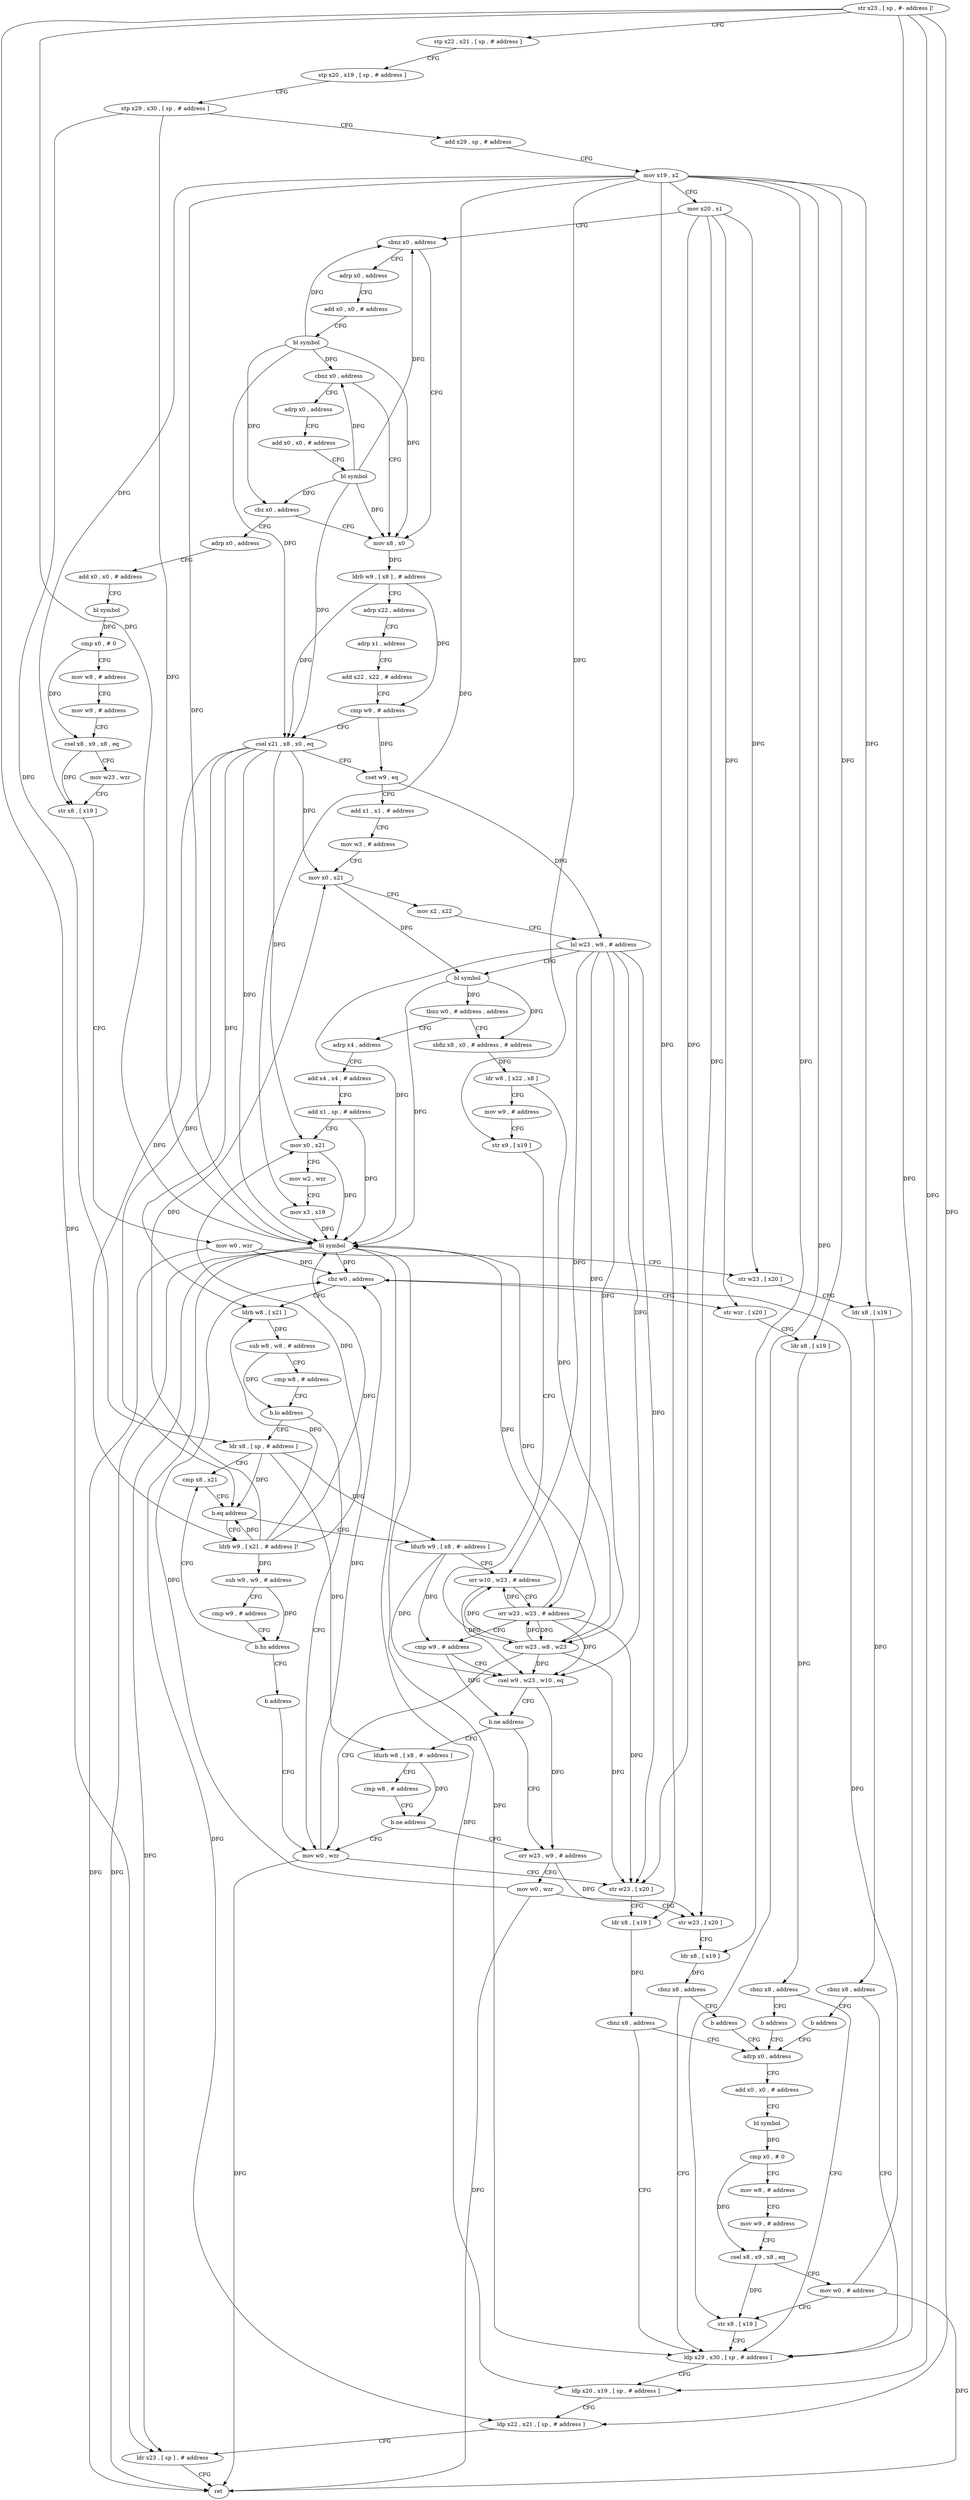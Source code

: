 digraph "func" {
"4226316" [label = "str x23 , [ sp , #- address ]!" ]
"4226320" [label = "stp x22 , x21 , [ sp , # address ]" ]
"4226324" [label = "stp x20 , x19 , [ sp , # address ]" ]
"4226328" [label = "stp x29 , x30 , [ sp , # address ]" ]
"4226332" [label = "add x29 , sp , # address" ]
"4226336" [label = "mov x19 , x2" ]
"4226340" [label = "mov x20 , x1" ]
"4226344" [label = "cbnz x0 , address" ]
"4226380" [label = "mov x8 , x0" ]
"4226348" [label = "adrp x0 , address" ]
"4226384" [label = "ldrb w9 , [ x8 ] , # address" ]
"4226388" [label = "adrp x22 , address" ]
"4226392" [label = "adrp x1 , address" ]
"4226396" [label = "add x22 , x22 , # address" ]
"4226400" [label = "cmp w9 , # address" ]
"4226404" [label = "csel x21 , x8 , x0 , eq" ]
"4226408" [label = "cset w9 , eq" ]
"4226412" [label = "add x1 , x1 , # address" ]
"4226416" [label = "mov w3 , # address" ]
"4226420" [label = "mov x0 , x21" ]
"4226424" [label = "mov x2 , x22" ]
"4226428" [label = "lsl w23 , w9 , # address" ]
"4226432" [label = "bl symbol" ]
"4226436" [label = "tbnz w0 , # address , address" ]
"4226532" [label = "adrp x4 , address" ]
"4226440" [label = "sbfiz x8 , x0 , # address , # address" ]
"4226352" [label = "add x0 , x0 , # address" ]
"4226356" [label = "bl symbol" ]
"4226360" [label = "cbnz x0 , address" ]
"4226364" [label = "adrp x0 , address" ]
"4226536" [label = "add x4 , x4 , # address" ]
"4226540" [label = "add x1 , sp , # address" ]
"4226544" [label = "mov x0 , x21" ]
"4226548" [label = "mov w2 , wzr" ]
"4226552" [label = "mov x3 , x19" ]
"4226556" [label = "bl symbol" ]
"4226560" [label = "cbz w0 , address" ]
"4226580" [label = "ldrb w8 , [ x21 ]" ]
"4226564" [label = "str wzr , [ x20 ]" ]
"4226444" [label = "ldr w8 , [ x22 , x8 ]" ]
"4226448" [label = "mov w9 , # address" ]
"4226452" [label = "str x9 , [ x19 ]" ]
"4226456" [label = "orr w23 , w8 , w23" ]
"4226460" [label = "mov w0 , wzr" ]
"4226368" [label = "add x0 , x0 , # address" ]
"4226372" [label = "bl symbol" ]
"4226376" [label = "cbz x0 , address" ]
"4226628" [label = "adrp x0 , address" ]
"4226584" [label = "sub w8 , w8 , # address" ]
"4226588" [label = "cmp w8 , # address" ]
"4226592" [label = "b.lo address" ]
"4226596" [label = "ldr x8 , [ sp , # address ]" ]
"4226568" [label = "ldr x8 , [ x19 ]" ]
"4226572" [label = "cbnz x8 , address" ]
"4226512" [label = "ldp x29 , x30 , [ sp , # address ]" ]
"4226576" [label = "b address" ]
"4226516" [label = "ldp x20 , x19 , [ sp , # address ]" ]
"4226520" [label = "ldp x22 , x21 , [ sp , # address ]" ]
"4226524" [label = "ldr x23 , [ sp ] , # address" ]
"4226528" [label = "ret" ]
"4226476" [label = "adrp x0 , address" ]
"4226480" [label = "add x0 , x0 , # address" ]
"4226484" [label = "bl symbol" ]
"4226488" [label = "cmp x0 , # 0" ]
"4226492" [label = "mov w8 , # address" ]
"4226496" [label = "mov w9 , # address" ]
"4226500" [label = "csel x8 , x9 , x8 , eq" ]
"4226504" [label = "mov w0 , # address" ]
"4226508" [label = "str x8 , [ x19 ]" ]
"4226632" [label = "add x0 , x0 , # address" ]
"4226636" [label = "bl symbol" ]
"4226640" [label = "cmp x0 , # 0" ]
"4226644" [label = "mov w8 , # address" ]
"4226648" [label = "mov w9 , # address" ]
"4226652" [label = "csel x8 , x9 , x8 , eq" ]
"4226656" [label = "mov w23 , wzr" ]
"4226660" [label = "str x8 , [ x19 ]" ]
"4226664" [label = "mov w0 , wzr" ]
"4226668" [label = "str w23 , [ x20 ]" ]
"4226672" [label = "ldr x8 , [ x19 ]" ]
"4226676" [label = "cbnz x8 , address" ]
"4226680" [label = "b address" ]
"4226464" [label = "str w23 , [ x20 ]" ]
"4226468" [label = "ldr x8 , [ x19 ]" ]
"4226472" [label = "cbnz x8 , address" ]
"4226600" [label = "cmp x8 , x21" ]
"4226684" [label = "ldurb w9 , [ x8 , #- address ]" ]
"4226688" [label = "orr w10 , w23 , # address" ]
"4226692" [label = "orr w23 , w23 , # address" ]
"4226696" [label = "cmp w9 , # address" ]
"4226700" [label = "csel w9 , w23 , w10 , eq" ]
"4226704" [label = "b.ne address" ]
"4226720" [label = "orr w23 , w9 , # address" ]
"4226708" [label = "ldurb w8 , [ x8 , #- address ]" ]
"4226608" [label = "ldrb w9 , [ x21 , # address ]!" ]
"4226612" [label = "sub w9 , w9 , # address" ]
"4226616" [label = "cmp w9 , # address" ]
"4226620" [label = "b.hs address" ]
"4226624" [label = "b address" ]
"4226724" [label = "mov w0 , wzr" ]
"4226728" [label = "str w23 , [ x20 ]" ]
"4226732" [label = "ldr x8 , [ x19 ]" ]
"4226736" [label = "cbnz x8 , address" ]
"4226740" [label = "b address" ]
"4226712" [label = "cmp w8 , # address" ]
"4226716" [label = "b.ne address" ]
"4226604" [label = "b.eq address" ]
"4226316" -> "4226320" [ label = "CFG" ]
"4226316" -> "4226512" [ label = "DFG" ]
"4226316" -> "4226516" [ label = "DFG" ]
"4226316" -> "4226520" [ label = "DFG" ]
"4226316" -> "4226524" [ label = "DFG" ]
"4226316" -> "4226556" [ label = "DFG" ]
"4226320" -> "4226324" [ label = "CFG" ]
"4226324" -> "4226328" [ label = "CFG" ]
"4226328" -> "4226332" [ label = "CFG" ]
"4226328" -> "4226596" [ label = "DFG" ]
"4226328" -> "4226556" [ label = "DFG" ]
"4226332" -> "4226336" [ label = "CFG" ]
"4226336" -> "4226340" [ label = "CFG" ]
"4226336" -> "4226660" [ label = "DFG" ]
"4226336" -> "4226672" [ label = "DFG" ]
"4226336" -> "4226552" [ label = "DFG" ]
"4226336" -> "4226556" [ label = "DFG" ]
"4226336" -> "4226452" [ label = "DFG" ]
"4226336" -> "4226568" [ label = "DFG" ]
"4226336" -> "4226468" [ label = "DFG" ]
"4226336" -> "4226508" [ label = "DFG" ]
"4226336" -> "4226732" [ label = "DFG" ]
"4226340" -> "4226344" [ label = "CFG" ]
"4226340" -> "4226668" [ label = "DFG" ]
"4226340" -> "4226564" [ label = "DFG" ]
"4226340" -> "4226464" [ label = "DFG" ]
"4226340" -> "4226728" [ label = "DFG" ]
"4226344" -> "4226380" [ label = "CFG" ]
"4226344" -> "4226348" [ label = "CFG" ]
"4226380" -> "4226384" [ label = "DFG" ]
"4226348" -> "4226352" [ label = "CFG" ]
"4226384" -> "4226388" [ label = "CFG" ]
"4226384" -> "4226400" [ label = "DFG" ]
"4226384" -> "4226404" [ label = "DFG" ]
"4226388" -> "4226392" [ label = "CFG" ]
"4226392" -> "4226396" [ label = "CFG" ]
"4226396" -> "4226400" [ label = "CFG" ]
"4226400" -> "4226404" [ label = "CFG" ]
"4226400" -> "4226408" [ label = "DFG" ]
"4226404" -> "4226408" [ label = "CFG" ]
"4226404" -> "4226420" [ label = "DFG" ]
"4226404" -> "4226544" [ label = "DFG" ]
"4226404" -> "4226556" [ label = "DFG" ]
"4226404" -> "4226580" [ label = "DFG" ]
"4226404" -> "4226604" [ label = "DFG" ]
"4226404" -> "4226608" [ label = "DFG" ]
"4226408" -> "4226412" [ label = "CFG" ]
"4226408" -> "4226428" [ label = "DFG" ]
"4226412" -> "4226416" [ label = "CFG" ]
"4226416" -> "4226420" [ label = "CFG" ]
"4226420" -> "4226424" [ label = "CFG" ]
"4226420" -> "4226432" [ label = "DFG" ]
"4226424" -> "4226428" [ label = "CFG" ]
"4226428" -> "4226432" [ label = "CFG" ]
"4226428" -> "4226556" [ label = "DFG" ]
"4226428" -> "4226456" [ label = "DFG" ]
"4226428" -> "4226464" [ label = "DFG" ]
"4226428" -> "4226688" [ label = "DFG" ]
"4226428" -> "4226692" [ label = "DFG" ]
"4226428" -> "4226700" [ label = "DFG" ]
"4226432" -> "4226436" [ label = "DFG" ]
"4226432" -> "4226440" [ label = "DFG" ]
"4226432" -> "4226556" [ label = "DFG" ]
"4226436" -> "4226532" [ label = "CFG" ]
"4226436" -> "4226440" [ label = "CFG" ]
"4226532" -> "4226536" [ label = "CFG" ]
"4226440" -> "4226444" [ label = "DFG" ]
"4226352" -> "4226356" [ label = "CFG" ]
"4226356" -> "4226360" [ label = "DFG" ]
"4226356" -> "4226344" [ label = "DFG" ]
"4226356" -> "4226380" [ label = "DFG" ]
"4226356" -> "4226404" [ label = "DFG" ]
"4226356" -> "4226376" [ label = "DFG" ]
"4226360" -> "4226380" [ label = "CFG" ]
"4226360" -> "4226364" [ label = "CFG" ]
"4226364" -> "4226368" [ label = "CFG" ]
"4226536" -> "4226540" [ label = "CFG" ]
"4226540" -> "4226544" [ label = "CFG" ]
"4226540" -> "4226556" [ label = "DFG" ]
"4226544" -> "4226548" [ label = "CFG" ]
"4226544" -> "4226556" [ label = "DFG" ]
"4226548" -> "4226552" [ label = "CFG" ]
"4226552" -> "4226556" [ label = "DFG" ]
"4226556" -> "4226560" [ label = "DFG" ]
"4226556" -> "4226528" [ label = "DFG" ]
"4226556" -> "4226512" [ label = "DFG" ]
"4226556" -> "4226516" [ label = "DFG" ]
"4226556" -> "4226520" [ label = "DFG" ]
"4226556" -> "4226524" [ label = "DFG" ]
"4226560" -> "4226580" [ label = "CFG" ]
"4226560" -> "4226564" [ label = "CFG" ]
"4226580" -> "4226584" [ label = "DFG" ]
"4226564" -> "4226568" [ label = "CFG" ]
"4226444" -> "4226448" [ label = "CFG" ]
"4226444" -> "4226456" [ label = "DFG" ]
"4226448" -> "4226452" [ label = "CFG" ]
"4226452" -> "4226456" [ label = "CFG" ]
"4226456" -> "4226460" [ label = "CFG" ]
"4226456" -> "4226556" [ label = "DFG" ]
"4226456" -> "4226464" [ label = "DFG" ]
"4226456" -> "4226688" [ label = "DFG" ]
"4226456" -> "4226692" [ label = "DFG" ]
"4226456" -> "4226700" [ label = "DFG" ]
"4226460" -> "4226464" [ label = "CFG" ]
"4226460" -> "4226560" [ label = "DFG" ]
"4226460" -> "4226528" [ label = "DFG" ]
"4226368" -> "4226372" [ label = "CFG" ]
"4226372" -> "4226376" [ label = "DFG" ]
"4226372" -> "4226344" [ label = "DFG" ]
"4226372" -> "4226380" [ label = "DFG" ]
"4226372" -> "4226360" [ label = "DFG" ]
"4226372" -> "4226404" [ label = "DFG" ]
"4226376" -> "4226628" [ label = "CFG" ]
"4226376" -> "4226380" [ label = "CFG" ]
"4226628" -> "4226632" [ label = "CFG" ]
"4226584" -> "4226588" [ label = "CFG" ]
"4226584" -> "4226592" [ label = "DFG" ]
"4226588" -> "4226592" [ label = "CFG" ]
"4226592" -> "4226460" [ label = "CFG" ]
"4226592" -> "4226596" [ label = "CFG" ]
"4226596" -> "4226600" [ label = "CFG" ]
"4226596" -> "4226604" [ label = "DFG" ]
"4226596" -> "4226684" [ label = "DFG" ]
"4226596" -> "4226708" [ label = "DFG" ]
"4226568" -> "4226572" [ label = "DFG" ]
"4226572" -> "4226512" [ label = "CFG" ]
"4226572" -> "4226576" [ label = "CFG" ]
"4226512" -> "4226516" [ label = "CFG" ]
"4226576" -> "4226476" [ label = "CFG" ]
"4226516" -> "4226520" [ label = "CFG" ]
"4226520" -> "4226524" [ label = "CFG" ]
"4226524" -> "4226528" [ label = "CFG" ]
"4226476" -> "4226480" [ label = "CFG" ]
"4226480" -> "4226484" [ label = "CFG" ]
"4226484" -> "4226488" [ label = "DFG" ]
"4226488" -> "4226492" [ label = "CFG" ]
"4226488" -> "4226500" [ label = "DFG" ]
"4226492" -> "4226496" [ label = "CFG" ]
"4226496" -> "4226500" [ label = "CFG" ]
"4226500" -> "4226504" [ label = "CFG" ]
"4226500" -> "4226508" [ label = "DFG" ]
"4226504" -> "4226508" [ label = "CFG" ]
"4226504" -> "4226560" [ label = "DFG" ]
"4226504" -> "4226528" [ label = "DFG" ]
"4226508" -> "4226512" [ label = "CFG" ]
"4226632" -> "4226636" [ label = "CFG" ]
"4226636" -> "4226640" [ label = "DFG" ]
"4226640" -> "4226644" [ label = "CFG" ]
"4226640" -> "4226652" [ label = "DFG" ]
"4226644" -> "4226648" [ label = "CFG" ]
"4226648" -> "4226652" [ label = "CFG" ]
"4226652" -> "4226656" [ label = "CFG" ]
"4226652" -> "4226660" [ label = "DFG" ]
"4226656" -> "4226660" [ label = "CFG" ]
"4226660" -> "4226664" [ label = "CFG" ]
"4226664" -> "4226668" [ label = "CFG" ]
"4226664" -> "4226560" [ label = "DFG" ]
"4226664" -> "4226528" [ label = "DFG" ]
"4226668" -> "4226672" [ label = "CFG" ]
"4226672" -> "4226676" [ label = "DFG" ]
"4226676" -> "4226512" [ label = "CFG" ]
"4226676" -> "4226680" [ label = "CFG" ]
"4226680" -> "4226476" [ label = "CFG" ]
"4226464" -> "4226468" [ label = "CFG" ]
"4226468" -> "4226472" [ label = "DFG" ]
"4226472" -> "4226512" [ label = "CFG" ]
"4226472" -> "4226476" [ label = "CFG" ]
"4226600" -> "4226604" [ label = "CFG" ]
"4226684" -> "4226688" [ label = "CFG" ]
"4226684" -> "4226696" [ label = "DFG" ]
"4226684" -> "4226700" [ label = "DFG" ]
"4226688" -> "4226692" [ label = "CFG" ]
"4226688" -> "4226700" [ label = "DFG" ]
"4226692" -> "4226696" [ label = "CFG" ]
"4226692" -> "4226456" [ label = "DFG" ]
"4226692" -> "4226464" [ label = "DFG" ]
"4226692" -> "4226688" [ label = "DFG" ]
"4226692" -> "4226556" [ label = "DFG" ]
"4226692" -> "4226700" [ label = "DFG" ]
"4226696" -> "4226700" [ label = "CFG" ]
"4226696" -> "4226704" [ label = "DFG" ]
"4226700" -> "4226704" [ label = "CFG" ]
"4226700" -> "4226720" [ label = "DFG" ]
"4226704" -> "4226720" [ label = "CFG" ]
"4226704" -> "4226708" [ label = "CFG" ]
"4226720" -> "4226724" [ label = "CFG" ]
"4226720" -> "4226728" [ label = "DFG" ]
"4226708" -> "4226712" [ label = "CFG" ]
"4226708" -> "4226716" [ label = "DFG" ]
"4226608" -> "4226612" [ label = "DFG" ]
"4226608" -> "4226420" [ label = "DFG" ]
"4226608" -> "4226544" [ label = "DFG" ]
"4226608" -> "4226580" [ label = "DFG" ]
"4226608" -> "4226604" [ label = "DFG" ]
"4226608" -> "4226556" [ label = "DFG" ]
"4226612" -> "4226616" [ label = "CFG" ]
"4226612" -> "4226620" [ label = "DFG" ]
"4226616" -> "4226620" [ label = "CFG" ]
"4226620" -> "4226600" [ label = "CFG" ]
"4226620" -> "4226624" [ label = "CFG" ]
"4226624" -> "4226460" [ label = "CFG" ]
"4226724" -> "4226728" [ label = "CFG" ]
"4226724" -> "4226560" [ label = "DFG" ]
"4226724" -> "4226528" [ label = "DFG" ]
"4226728" -> "4226732" [ label = "CFG" ]
"4226732" -> "4226736" [ label = "DFG" ]
"4226736" -> "4226512" [ label = "CFG" ]
"4226736" -> "4226740" [ label = "CFG" ]
"4226740" -> "4226476" [ label = "CFG" ]
"4226712" -> "4226716" [ label = "CFG" ]
"4226716" -> "4226460" [ label = "CFG" ]
"4226716" -> "4226720" [ label = "CFG" ]
"4226604" -> "4226684" [ label = "CFG" ]
"4226604" -> "4226608" [ label = "CFG" ]
}
